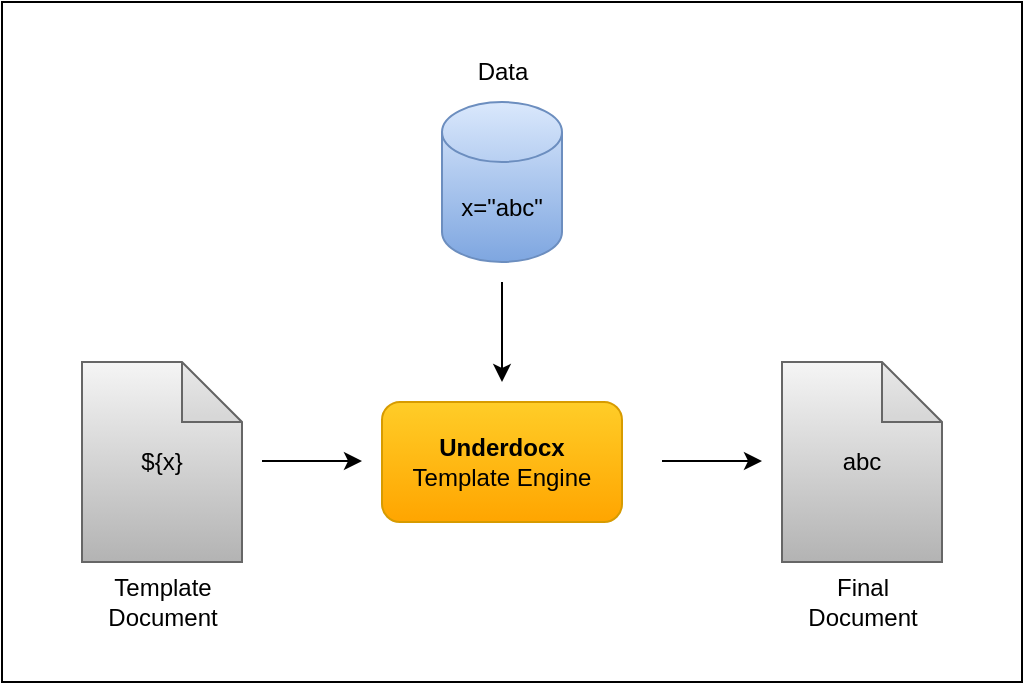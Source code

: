 <mxfile version="26.0.4">
  <diagram name="Seite-1" id="2_PFGbZ4jDWjoBrt2Cnf">
    <mxGraphModel dx="1098" dy="828" grid="1" gridSize="10" guides="1" tooltips="1" connect="1" arrows="1" fold="1" page="1" pageScale="1" pageWidth="827" pageHeight="1169" math="0" shadow="0">
      <root>
        <mxCell id="0" />
        <mxCell id="1" parent="0" />
        <mxCell id="dstkcIwuzFTzbRDAfmLu-1" value="" style="rounded=0;whiteSpace=wrap;html=1;" vertex="1" parent="1">
          <mxGeometry y="140" width="510" height="340" as="geometry" />
        </mxCell>
        <mxCell id="Df29_Mr0B61EmgmB0qkO-1" value="${x}" style="shape=note;whiteSpace=wrap;html=1;backgroundOutline=1;darkOpacity=0.05;fillColor=#f5f5f5;strokeColor=#666666;gradientColor=#b3b3b3;" parent="1" vertex="1">
          <mxGeometry x="40" y="320" width="80" height="100" as="geometry" />
        </mxCell>
        <mxCell id="Df29_Mr0B61EmgmB0qkO-2" value="Template&lt;div&gt;Document&lt;/div&gt;" style="text;html=1;align=center;verticalAlign=middle;resizable=0;points=[];autosize=1;strokeColor=none;fillColor=none;" parent="1" vertex="1">
          <mxGeometry x="40" y="420" width="80" height="40" as="geometry" />
        </mxCell>
        <mxCell id="Df29_Mr0B61EmgmB0qkO-3" value="&lt;b&gt;Underdocx&lt;/b&gt;&lt;div&gt;Template Engine&lt;/div&gt;" style="rounded=1;whiteSpace=wrap;html=1;fillColor=#ffcd28;strokeColor=#d79b00;gradientColor=#ffa500;" parent="1" vertex="1">
          <mxGeometry x="190" y="340" width="120" height="60" as="geometry" />
        </mxCell>
        <mxCell id="Df29_Mr0B61EmgmB0qkO-4" value="x=&quot;abc&quot;" style="shape=cylinder3;whiteSpace=wrap;html=1;boundedLbl=1;backgroundOutline=1;size=15;fillColor=#dae8fc;strokeColor=#6c8ebf;gradientColor=#7ea6e0;" parent="1" vertex="1">
          <mxGeometry x="220" y="190" width="60" height="80" as="geometry" />
        </mxCell>
        <mxCell id="Df29_Mr0B61EmgmB0qkO-6" value="" style="endArrow=classic;html=1;rounded=0;" parent="1" edge="1">
          <mxGeometry width="50" height="50" relative="1" as="geometry">
            <mxPoint x="130" y="369.5" as="sourcePoint" />
            <mxPoint x="180" y="369.5" as="targetPoint" />
          </mxGeometry>
        </mxCell>
        <mxCell id="Df29_Mr0B61EmgmB0qkO-7" value="" style="endArrow=classic;html=1;rounded=0;" parent="1" edge="1">
          <mxGeometry width="50" height="50" relative="1" as="geometry">
            <mxPoint x="250" y="280" as="sourcePoint" />
            <mxPoint x="250" y="330" as="targetPoint" />
          </mxGeometry>
        </mxCell>
        <mxCell id="Df29_Mr0B61EmgmB0qkO-8" value="" style="endArrow=classic;html=1;rounded=0;" parent="1" edge="1">
          <mxGeometry width="50" height="50" relative="1" as="geometry">
            <mxPoint x="330" y="369.5" as="sourcePoint" />
            <mxPoint x="380" y="369.5" as="targetPoint" />
          </mxGeometry>
        </mxCell>
        <mxCell id="Df29_Mr0B61EmgmB0qkO-9" value="abc" style="shape=note;whiteSpace=wrap;html=1;backgroundOutline=1;darkOpacity=0.05;fillColor=#f5f5f5;strokeColor=#666666;gradientColor=#b3b3b3;" parent="1" vertex="1">
          <mxGeometry x="390" y="320" width="80" height="100" as="geometry" />
        </mxCell>
        <mxCell id="Df29_Mr0B61EmgmB0qkO-10" value="Data" style="text;html=1;align=center;verticalAlign=middle;resizable=0;points=[];autosize=1;strokeColor=none;fillColor=none;" parent="1" vertex="1">
          <mxGeometry x="225" y="160" width="50" height="30" as="geometry" />
        </mxCell>
        <mxCell id="Df29_Mr0B61EmgmB0qkO-11" value="Final&lt;br&gt;Document" style="text;html=1;align=center;verticalAlign=middle;resizable=0;points=[];autosize=1;strokeColor=none;fillColor=none;" parent="1" vertex="1">
          <mxGeometry x="390" y="420" width="80" height="40" as="geometry" />
        </mxCell>
      </root>
    </mxGraphModel>
  </diagram>
</mxfile>

